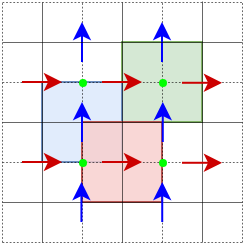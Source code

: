 <mxfile version="26.0.9" pages="2">
  <diagram id="qOIGzUAIzcFW7VjD5GIF" name="control_volume">
    <mxGraphModel dx="177" dy="126" grid="1" gridSize="10" guides="1" tooltips="1" connect="1" arrows="1" fold="1" page="1" pageScale="1" pageWidth="1390" pageHeight="360" math="0" shadow="0">
      <root>
        <mxCell id="0" />
        <mxCell id="1" parent="0" />
        <mxCell id="aQ4Ro0TlBogwRnAUDGnx-40" value="" style="rounded=0;whiteSpace=wrap;html=1;fillColor=#d5e8d4;strokeColor=#82b366;fillOpacity=100;" vertex="1" parent="1">
          <mxGeometry x="360" y="80" width="40" height="40" as="geometry" />
        </mxCell>
        <mxCell id="aQ4Ro0TlBogwRnAUDGnx-39" value="" style="rounded=0;whiteSpace=wrap;html=1;fillColor=#dae8fc;strokeColor=#6c8ebf;fillOpacity=80;" vertex="1" parent="1">
          <mxGeometry x="320" y="100" width="40" height="40" as="geometry" />
        </mxCell>
        <mxCell id="aQ4Ro0TlBogwRnAUDGnx-38" value="" style="rounded=0;whiteSpace=wrap;html=1;fillColor=#f8cecc;strokeColor=#b85450;fillOpacity=80;" vertex="1" parent="1">
          <mxGeometry x="340" y="120" width="40" height="40" as="geometry" />
        </mxCell>
        <mxCell id="aQ4Ro0TlBogwRnAUDGnx-1" value="" style="endArrow=none;dashed=1;html=1;rounded=0;strokeWidth=0.3;" edge="1" parent="1">
          <mxGeometry width="50" height="50" relative="1" as="geometry">
            <mxPoint x="300" y="140" as="sourcePoint" />
            <mxPoint x="420" y="140" as="targetPoint" />
          </mxGeometry>
        </mxCell>
        <mxCell id="aQ4Ro0TlBogwRnAUDGnx-2" value="" style="endArrow=none;html=1;rounded=0;strokeWidth=0.3;" edge="1" parent="1">
          <mxGeometry width="50" height="50" relative="1" as="geometry">
            <mxPoint x="300" y="120" as="sourcePoint" />
            <mxPoint x="420" y="120" as="targetPoint" />
          </mxGeometry>
        </mxCell>
        <mxCell id="aQ4Ro0TlBogwRnAUDGnx-3" value="" style="endArrow=none;html=1;rounded=0;strokeWidth=0.3;" edge="1" parent="1">
          <mxGeometry width="50" height="50" relative="1" as="geometry">
            <mxPoint x="300" y="160" as="sourcePoint" />
            <mxPoint x="420" y="160" as="targetPoint" />
          </mxGeometry>
        </mxCell>
        <mxCell id="aQ4Ro0TlBogwRnAUDGnx-4" value="" style="endArrow=none;html=1;rounded=0;strokeWidth=0.3;" edge="1" parent="1">
          <mxGeometry width="50" height="50" relative="1" as="geometry">
            <mxPoint x="320" y="60" as="sourcePoint" />
            <mxPoint x="320" y="180" as="targetPoint" />
          </mxGeometry>
        </mxCell>
        <mxCell id="aQ4Ro0TlBogwRnAUDGnx-5" value="" style="endArrow=none;html=1;rounded=0;strokeWidth=0.3;" edge="1" parent="1">
          <mxGeometry width="50" height="50" relative="1" as="geometry">
            <mxPoint x="360" y="60" as="sourcePoint" />
            <mxPoint x="360" y="180" as="targetPoint" />
          </mxGeometry>
        </mxCell>
        <mxCell id="aQ4Ro0TlBogwRnAUDGnx-6" value="" style="endArrow=none;dashed=1;html=1;rounded=0;strokeWidth=0.3;" edge="1" parent="1">
          <mxGeometry width="50" height="50" relative="1" as="geometry">
            <mxPoint x="340" y="180" as="sourcePoint" />
            <mxPoint x="340" y="60" as="targetPoint" />
          </mxGeometry>
        </mxCell>
        <mxCell id="aQ4Ro0TlBogwRnAUDGnx-7" value="" style="endArrow=classic;html=1;rounded=0;strokeColor=#CC0000;" edge="1" parent="1">
          <mxGeometry width="50" height="50" relative="1" as="geometry">
            <mxPoint x="310" y="140" as="sourcePoint" />
            <mxPoint x="330" y="140" as="targetPoint" />
          </mxGeometry>
        </mxCell>
        <mxCell id="aQ4Ro0TlBogwRnAUDGnx-8" value="" style="endArrow=classic;html=1;rounded=0;strokeColor=#CC0000;" edge="1" parent="1">
          <mxGeometry width="50" height="50" relative="1" as="geometry">
            <mxPoint x="350" y="140" as="sourcePoint" />
            <mxPoint x="370" y="140" as="targetPoint" />
          </mxGeometry>
        </mxCell>
        <mxCell id="aQ4Ro0TlBogwRnAUDGnx-9" value="" style="endArrow=classic;html=1;rounded=0;strokeColor=#0000FF;" edge="1" parent="1">
          <mxGeometry width="50" height="50" relative="1" as="geometry">
            <mxPoint x="340" y="90" as="sourcePoint" />
            <mxPoint x="340" y="70" as="targetPoint" />
          </mxGeometry>
        </mxCell>
        <mxCell id="aQ4Ro0TlBogwRnAUDGnx-10" value="" style="endArrow=classic;html=1;rounded=0;strokeColor=#0000FF;" edge="1" parent="1">
          <mxGeometry width="50" height="50" relative="1" as="geometry">
            <mxPoint x="340" y="130" as="sourcePoint" />
            <mxPoint x="340" y="110" as="targetPoint" />
          </mxGeometry>
        </mxCell>
        <mxCell id="aQ4Ro0TlBogwRnAUDGnx-11" value="" style="ellipse;whiteSpace=wrap;html=1;aspect=fixed;fillColor=#00FF00;strokeColor=#00FF00;" vertex="1" parent="1">
          <mxGeometry x="339" y="139" width="3" height="3" as="geometry" />
        </mxCell>
        <mxCell id="aQ4Ro0TlBogwRnAUDGnx-12" value="" style="endArrow=none;dashed=1;html=1;rounded=0;strokeWidth=0.3;" edge="1" parent="1">
          <mxGeometry width="50" height="50" relative="1" as="geometry">
            <mxPoint x="300" y="180" as="sourcePoint" />
            <mxPoint x="300" y="60" as="targetPoint" />
          </mxGeometry>
        </mxCell>
        <mxCell id="aQ4Ro0TlBogwRnAUDGnx-13" value="" style="endArrow=none;dashed=1;html=1;rounded=0;strokeWidth=0.3;" edge="1" parent="1">
          <mxGeometry width="50" height="50" relative="1" as="geometry">
            <mxPoint x="380" y="180" as="sourcePoint" />
            <mxPoint x="380" y="60" as="targetPoint" />
          </mxGeometry>
        </mxCell>
        <mxCell id="aQ4Ro0TlBogwRnAUDGnx-14" value="" style="endArrow=none;dashed=1;html=1;rounded=0;strokeWidth=0.3;" edge="1" parent="1">
          <mxGeometry width="50" height="50" relative="1" as="geometry">
            <mxPoint x="300" y="60" as="sourcePoint" />
            <mxPoint x="420" y="60" as="targetPoint" />
          </mxGeometry>
        </mxCell>
        <mxCell id="aQ4Ro0TlBogwRnAUDGnx-15" value="" style="endArrow=none;dashed=1;html=1;rounded=0;strokeWidth=0.3;" edge="1" parent="1">
          <mxGeometry width="50" height="50" relative="1" as="geometry">
            <mxPoint x="300" y="100" as="sourcePoint" />
            <mxPoint x="420" y="100" as="targetPoint" />
          </mxGeometry>
        </mxCell>
        <mxCell id="aQ4Ro0TlBogwRnAUDGnx-26" value="" style="endArrow=none;html=1;rounded=0;strokeWidth=0.3;" edge="1" parent="1">
          <mxGeometry width="50" height="50" relative="1" as="geometry">
            <mxPoint x="400" y="59.5" as="sourcePoint" />
            <mxPoint x="400" y="180" as="targetPoint" />
          </mxGeometry>
        </mxCell>
        <mxCell id="aQ4Ro0TlBogwRnAUDGnx-27" value="" style="endArrow=classic;html=1;rounded=0;strokeColor=#CC0000;" edge="1" parent="1">
          <mxGeometry width="50" height="50" relative="1" as="geometry">
            <mxPoint x="390" y="140.39" as="sourcePoint" />
            <mxPoint x="410" y="140.39" as="targetPoint" />
          </mxGeometry>
        </mxCell>
        <mxCell id="aQ4Ro0TlBogwRnAUDGnx-28" value="" style="ellipse;whiteSpace=wrap;html=1;aspect=fixed;fillColor=#00FF00;strokeColor=#00FF00;" vertex="1" parent="1">
          <mxGeometry x="379" y="139" width="3" height="3" as="geometry" />
        </mxCell>
        <mxCell id="aQ4Ro0TlBogwRnAUDGnx-29" value="" style="endArrow=classic;html=1;rounded=0;strokeColor=#0000FF;" edge="1" parent="1">
          <mxGeometry width="50" height="50" relative="1" as="geometry">
            <mxPoint x="380" y="90" as="sourcePoint" />
            <mxPoint x="380" y="70" as="targetPoint" />
          </mxGeometry>
        </mxCell>
        <mxCell id="aQ4Ro0TlBogwRnAUDGnx-30" value="" style="endArrow=classic;html=1;rounded=0;strokeColor=#0000FF;" edge="1" parent="1">
          <mxGeometry width="50" height="50" relative="1" as="geometry">
            <mxPoint x="380.39" y="130" as="sourcePoint" />
            <mxPoint x="380.39" y="110" as="targetPoint" />
          </mxGeometry>
        </mxCell>
        <mxCell id="aQ4Ro0TlBogwRnAUDGnx-31" value="" style="endArrow=none;dashed=1;html=1;rounded=0;strokeWidth=0.3;" edge="1" parent="1">
          <mxGeometry width="50" height="50" relative="1" as="geometry">
            <mxPoint x="420" y="180" as="sourcePoint" />
            <mxPoint x="420" y="59.5" as="targetPoint" />
          </mxGeometry>
        </mxCell>
        <mxCell id="aQ4Ro0TlBogwRnAUDGnx-32" value="" style="endArrow=classic;html=1;rounded=0;strokeColor=#CC0000;" edge="1" parent="1">
          <mxGeometry width="50" height="50" relative="1" as="geometry">
            <mxPoint x="310" y="100" as="sourcePoint" />
            <mxPoint x="330" y="100" as="targetPoint" />
          </mxGeometry>
        </mxCell>
        <mxCell id="aQ4Ro0TlBogwRnAUDGnx-33" value="" style="endArrow=classic;html=1;rounded=0;strokeColor=#CC0000;" edge="1" parent="1">
          <mxGeometry width="50" height="50" relative="1" as="geometry">
            <mxPoint x="350" y="100" as="sourcePoint" />
            <mxPoint x="370" y="100" as="targetPoint" />
          </mxGeometry>
        </mxCell>
        <mxCell id="aQ4Ro0TlBogwRnAUDGnx-34" value="" style="endArrow=classic;html=1;rounded=0;strokeColor=#CC0000;" edge="1" parent="1">
          <mxGeometry width="50" height="50" relative="1" as="geometry">
            <mxPoint x="390" y="100.39" as="sourcePoint" />
            <mxPoint x="410" y="100.39" as="targetPoint" />
          </mxGeometry>
        </mxCell>
        <mxCell id="aQ4Ro0TlBogwRnAUDGnx-35" value="" style="ellipse;whiteSpace=wrap;html=1;aspect=fixed;fillColor=#00FF00;strokeColor=#00FF00;" vertex="1" parent="1">
          <mxGeometry x="339" y="99" width="3" height="3" as="geometry" />
        </mxCell>
        <mxCell id="aQ4Ro0TlBogwRnAUDGnx-36" value="" style="ellipse;whiteSpace=wrap;html=1;aspect=fixed;fillColor=#00FF00;strokeColor=#00FF00;" vertex="1" parent="1">
          <mxGeometry x="379" y="99" width="3" height="3" as="geometry" />
        </mxCell>
        <mxCell id="aQ4Ro0TlBogwRnAUDGnx-37" value="" style="endArrow=none;html=1;rounded=0;strokeWidth=0.3;" edge="1" parent="1">
          <mxGeometry width="50" height="50" relative="1" as="geometry">
            <mxPoint x="300" y="80" as="sourcePoint" />
            <mxPoint x="420" y="80" as="targetPoint" />
          </mxGeometry>
        </mxCell>
        <mxCell id="aQ4Ro0TlBogwRnAUDGnx-42" value="" style="endArrow=none;dashed=1;html=1;rounded=0;strokeWidth=0.3;" edge="1" parent="1">
          <mxGeometry width="50" height="50" relative="1" as="geometry">
            <mxPoint x="300" y="180" as="sourcePoint" />
            <mxPoint x="420" y="180" as="targetPoint" />
          </mxGeometry>
        </mxCell>
        <mxCell id="aQ4Ro0TlBogwRnAUDGnx-43" value="" style="endArrow=classic;html=1;rounded=0;strokeColor=#0000FF;" edge="1" parent="1">
          <mxGeometry width="50" height="50" relative="1" as="geometry">
            <mxPoint x="339.72" y="170" as="sourcePoint" />
            <mxPoint x="339.72" y="150" as="targetPoint" />
          </mxGeometry>
        </mxCell>
        <mxCell id="aQ4Ro0TlBogwRnAUDGnx-44" value="" style="endArrow=classic;html=1;rounded=0;strokeColor=#0000FF;" edge="1" parent="1">
          <mxGeometry width="50" height="50" relative="1" as="geometry">
            <mxPoint x="380.11" y="170" as="sourcePoint" />
            <mxPoint x="380.11" y="150" as="targetPoint" />
          </mxGeometry>
        </mxCell>
      </root>
    </mxGraphModel>
  </diagram>
  <diagram name="u_grid" id="4s9TKoa6KT6RYETwxB4G">
    <mxGraphModel dx="272" dy="193" grid="1" gridSize="10" guides="1" tooltips="1" connect="1" arrows="1" fold="1" page="1" pageScale="1" pageWidth="1390" pageHeight="360" math="0" shadow="0">
      <root>
        <mxCell id="yorJfVh0kJ0Bfh7YAZNg-0" />
        <mxCell id="yorJfVh0kJ0Bfh7YAZNg-1" parent="yorJfVh0kJ0Bfh7YAZNg-0" />
        <mxCell id="EkK7eUQm3t-pUeyv8moK-10" value="" style="endArrow=none;dashed=1;html=1;rounded=0;strokeWidth=0.3;" parent="yorJfVh0kJ0Bfh7YAZNg-1" edge="1">
          <mxGeometry width="50" height="50" relative="1" as="geometry">
            <mxPoint x="300" y="140" as="sourcePoint" />
            <mxPoint x="460" y="140" as="targetPoint" />
          </mxGeometry>
        </mxCell>
        <mxCell id="EkK7eUQm3t-pUeyv8moK-0" value="" style="endArrow=none;html=1;rounded=0;strokeWidth=0.3;" parent="yorJfVh0kJ0Bfh7YAZNg-1" edge="1">
          <mxGeometry width="50" height="50" relative="1" as="geometry">
            <mxPoint x="300" y="120" as="sourcePoint" />
            <mxPoint x="460" y="120" as="targetPoint" />
          </mxGeometry>
        </mxCell>
        <mxCell id="EkK7eUQm3t-pUeyv8moK-1" value="" style="endArrow=none;html=1;rounded=0;strokeWidth=0.3;" parent="yorJfVh0kJ0Bfh7YAZNg-1" edge="1">
          <mxGeometry width="50" height="50" relative="1" as="geometry">
            <mxPoint x="300" y="160" as="sourcePoint" />
            <mxPoint x="460" y="160" as="targetPoint" />
          </mxGeometry>
        </mxCell>
        <mxCell id="EkK7eUQm3t-pUeyv8moK-2" value="" style="endArrow=none;html=1;rounded=0;strokeWidth=0.3;" parent="yorJfVh0kJ0Bfh7YAZNg-1" edge="1">
          <mxGeometry width="50" height="50" relative="1" as="geometry">
            <mxPoint x="320" y="40" as="sourcePoint" />
            <mxPoint x="320" y="200" as="targetPoint" />
          </mxGeometry>
        </mxCell>
        <mxCell id="EkK7eUQm3t-pUeyv8moK-3" value="" style="endArrow=none;html=1;rounded=0;strokeWidth=0.3;" parent="yorJfVh0kJ0Bfh7YAZNg-1" edge="1">
          <mxGeometry width="50" height="50" relative="1" as="geometry">
            <mxPoint x="360" y="40" as="sourcePoint" />
            <mxPoint x="360" y="200" as="targetPoint" />
          </mxGeometry>
        </mxCell>
        <mxCell id="EkK7eUQm3t-pUeyv8moK-4" value="" style="endArrow=none;dashed=1;html=1;rounded=0;strokeWidth=0.3;" parent="yorJfVh0kJ0Bfh7YAZNg-1" edge="1">
          <mxGeometry width="50" height="50" relative="1" as="geometry">
            <mxPoint x="340" y="200" as="sourcePoint" />
            <mxPoint x="340" y="40" as="targetPoint" />
          </mxGeometry>
        </mxCell>
        <mxCell id="EkK7eUQm3t-pUeyv8moK-6" value="" style="endArrow=classic;html=1;rounded=0;strokeColor=#CC0000;" parent="yorJfVh0kJ0Bfh7YAZNg-1" edge="1">
          <mxGeometry width="50" height="50" relative="1" as="geometry">
            <mxPoint x="390" y="140.41" as="sourcePoint" />
            <mxPoint x="410" y="140.41" as="targetPoint" />
          </mxGeometry>
        </mxCell>
        <mxCell id="EkK7eUQm3t-pUeyv8moK-7" value="" style="endArrow=classic;html=1;rounded=0;strokeColor=#CC0000;" parent="yorJfVh0kJ0Bfh7YAZNg-1" edge="1">
          <mxGeometry width="50" height="50" relative="1" as="geometry">
            <mxPoint x="350" y="140" as="sourcePoint" />
            <mxPoint x="370" y="140" as="targetPoint" />
          </mxGeometry>
        </mxCell>
        <mxCell id="EkK7eUQm3t-pUeyv8moK-13" value="" style="endArrow=none;dashed=1;html=1;rounded=0;strokeWidth=0.3;" parent="yorJfVh0kJ0Bfh7YAZNg-1" edge="1">
          <mxGeometry width="50" height="50" relative="1" as="geometry">
            <mxPoint x="300" y="200" as="sourcePoint" />
            <mxPoint x="300" y="40" as="targetPoint" />
          </mxGeometry>
        </mxCell>
        <mxCell id="EkK7eUQm3t-pUeyv8moK-14" value="" style="endArrow=none;dashed=1;html=1;rounded=0;strokeWidth=0.3;" parent="yorJfVh0kJ0Bfh7YAZNg-1" edge="1">
          <mxGeometry width="50" height="50" relative="1" as="geometry">
            <mxPoint x="380" y="200" as="sourcePoint" />
            <mxPoint x="380" y="40" as="targetPoint" />
          </mxGeometry>
        </mxCell>
        <mxCell id="EkK7eUQm3t-pUeyv8moK-15" value="" style="endArrow=none;dashed=1;html=1;rounded=0;strokeWidth=0.3;" parent="yorJfVh0kJ0Bfh7YAZNg-1" edge="1">
          <mxGeometry width="50" height="50" relative="1" as="geometry">
            <mxPoint x="300" y="180" as="sourcePoint" />
            <mxPoint x="460" y="180" as="targetPoint" />
          </mxGeometry>
        </mxCell>
        <mxCell id="EkK7eUQm3t-pUeyv8moK-16" value="" style="endArrow=none;dashed=1;html=1;rounded=0;strokeWidth=0.3;" parent="yorJfVh0kJ0Bfh7YAZNg-1" edge="1">
          <mxGeometry width="50" height="50" relative="1" as="geometry">
            <mxPoint x="300" y="100" as="sourcePoint" />
            <mxPoint x="460" y="100" as="targetPoint" />
          </mxGeometry>
        </mxCell>
        <mxCell id="ECVVcTKi_iceg_Oi6nhi-0" value="" style="endArrow=none;html=1;rounded=0;strokeWidth=0.3;" edge="1" parent="yorJfVh0kJ0Bfh7YAZNg-1">
          <mxGeometry width="50" height="50" relative="1" as="geometry">
            <mxPoint x="300" y="80" as="sourcePoint" />
            <mxPoint x="460" y="80" as="targetPoint" />
          </mxGeometry>
        </mxCell>
        <mxCell id="ECVVcTKi_iceg_Oi6nhi-1" value="" style="endArrow=none;dashed=1;html=1;rounded=0;strokeWidth=0.3;" edge="1" parent="yorJfVh0kJ0Bfh7YAZNg-1">
          <mxGeometry width="50" height="50" relative="1" as="geometry">
            <mxPoint x="300.5" y="60" as="sourcePoint" />
            <mxPoint x="460" y="60" as="targetPoint" />
          </mxGeometry>
        </mxCell>
        <mxCell id="ECVVcTKi_iceg_Oi6nhi-2" value="" style="endArrow=none;html=1;rounded=0;strokeWidth=0.3;" edge="1" parent="yorJfVh0kJ0Bfh7YAZNg-1">
          <mxGeometry width="50" height="50" relative="1" as="geometry">
            <mxPoint x="400" y="40" as="sourcePoint" />
            <mxPoint x="400" y="200" as="targetPoint" />
          </mxGeometry>
        </mxCell>
        <mxCell id="ECVVcTKi_iceg_Oi6nhi-3" value="" style="endArrow=none;dashed=1;html=1;rounded=0;strokeWidth=0.3;" edge="1" parent="yorJfVh0kJ0Bfh7YAZNg-1">
          <mxGeometry width="50" height="50" relative="1" as="geometry">
            <mxPoint x="420" y="200" as="sourcePoint" />
            <mxPoint x="420" y="40" as="targetPoint" />
          </mxGeometry>
        </mxCell>
        <mxCell id="ECVVcTKi_iceg_Oi6nhi-4" value="" style="endArrow=classic;html=1;rounded=0;strokeColor=#CC0000;" edge="1" parent="yorJfVh0kJ0Bfh7YAZNg-1">
          <mxGeometry width="50" height="50" relative="1" as="geometry">
            <mxPoint x="390" y="100.41" as="sourcePoint" />
            <mxPoint x="410" y="100.41" as="targetPoint" />
          </mxGeometry>
        </mxCell>
        <mxCell id="ECVVcTKi_iceg_Oi6nhi-5" value="" style="endArrow=classic;html=1;rounded=0;strokeColor=#CC0000;" edge="1" parent="yorJfVh0kJ0Bfh7YAZNg-1">
          <mxGeometry width="50" height="50" relative="1" as="geometry">
            <mxPoint x="350" y="100" as="sourcePoint" />
            <mxPoint x="370" y="100" as="targetPoint" />
          </mxGeometry>
        </mxCell>
        <mxCell id="ECVVcTKi_iceg_Oi6nhi-6" value="" style="endArrow=none;html=1;rounded=0;strokeWidth=0.3;" edge="1" parent="yorJfVh0kJ0Bfh7YAZNg-1">
          <mxGeometry width="50" height="50" relative="1" as="geometry">
            <mxPoint x="300" y="40" as="sourcePoint" />
            <mxPoint x="460" y="40" as="targetPoint" />
          </mxGeometry>
        </mxCell>
        <mxCell id="ECVVcTKi_iceg_Oi6nhi-7" value="" style="endArrow=none;html=1;rounded=0;strokeWidth=0.3;" edge="1" parent="yorJfVh0kJ0Bfh7YAZNg-1">
          <mxGeometry width="50" height="50" relative="1" as="geometry">
            <mxPoint x="440" y="40" as="sourcePoint" />
            <mxPoint x="440" y="200" as="targetPoint" />
          </mxGeometry>
        </mxCell>
        <mxCell id="ECVVcTKi_iceg_Oi6nhi-8" value="" style="endArrow=classic;html=1;rounded=0;strokeColor=#CC0000;" edge="1" parent="yorJfVh0kJ0Bfh7YAZNg-1">
          <mxGeometry width="50" height="50" relative="1" as="geometry">
            <mxPoint x="310" y="140" as="sourcePoint" />
            <mxPoint x="330" y="140" as="targetPoint" />
          </mxGeometry>
        </mxCell>
        <mxCell id="ECVVcTKi_iceg_Oi6nhi-9" value="" style="endArrow=classic;html=1;rounded=0;strokeColor=#CC0000;" edge="1" parent="yorJfVh0kJ0Bfh7YAZNg-1">
          <mxGeometry width="50" height="50" relative="1" as="geometry">
            <mxPoint x="310" y="100" as="sourcePoint" />
            <mxPoint x="330" y="100" as="targetPoint" />
          </mxGeometry>
        </mxCell>
        <mxCell id="ECVVcTKi_iceg_Oi6nhi-10" value="" style="endArrow=none;dashed=1;html=1;rounded=0;strokeWidth=0.3;" edge="1" parent="yorJfVh0kJ0Bfh7YAZNg-1">
          <mxGeometry width="50" height="50" relative="1" as="geometry">
            <mxPoint x="460" y="200" as="sourcePoint" />
            <mxPoint x="460" y="40" as="targetPoint" />
          </mxGeometry>
        </mxCell>
        <mxCell id="ECVVcTKi_iceg_Oi6nhi-11" value="" style="endArrow=classic;html=1;rounded=0;strokeColor=#CC0000;" edge="1" parent="yorJfVh0kJ0Bfh7YAZNg-1">
          <mxGeometry width="50" height="50" relative="1" as="geometry">
            <mxPoint x="430" y="140" as="sourcePoint" />
            <mxPoint x="450" y="140" as="targetPoint" />
          </mxGeometry>
        </mxCell>
        <mxCell id="ECVVcTKi_iceg_Oi6nhi-12" value="" style="endArrow=classic;html=1;rounded=0;strokeColor=#CC0000;" edge="1" parent="yorJfVh0kJ0Bfh7YAZNg-1">
          <mxGeometry width="50" height="50" relative="1" as="geometry">
            <mxPoint x="430" y="100" as="sourcePoint" />
            <mxPoint x="450" y="100" as="targetPoint" />
          </mxGeometry>
        </mxCell>
        <mxCell id="ECVVcTKi_iceg_Oi6nhi-13" value="" style="endArrow=classic;html=1;rounded=0;strokeColor=#CC0000;" edge="1" parent="yorJfVh0kJ0Bfh7YAZNg-1">
          <mxGeometry width="50" height="50" relative="1" as="geometry">
            <mxPoint x="390" y="60.41" as="sourcePoint" />
            <mxPoint x="410" y="60.41" as="targetPoint" />
          </mxGeometry>
        </mxCell>
        <mxCell id="ECVVcTKi_iceg_Oi6nhi-14" value="" style="endArrow=classic;html=1;rounded=0;strokeColor=#CC0000;" edge="1" parent="yorJfVh0kJ0Bfh7YAZNg-1">
          <mxGeometry width="50" height="50" relative="1" as="geometry">
            <mxPoint x="350" y="60" as="sourcePoint" />
            <mxPoint x="370" y="60" as="targetPoint" />
          </mxGeometry>
        </mxCell>
        <mxCell id="ECVVcTKi_iceg_Oi6nhi-15" value="" style="endArrow=classic;html=1;rounded=0;strokeColor=#CC0000;" edge="1" parent="yorJfVh0kJ0Bfh7YAZNg-1">
          <mxGeometry width="50" height="50" relative="1" as="geometry">
            <mxPoint x="310" y="60" as="sourcePoint" />
            <mxPoint x="330" y="60" as="targetPoint" />
          </mxGeometry>
        </mxCell>
        <mxCell id="ECVVcTKi_iceg_Oi6nhi-16" value="" style="endArrow=classic;html=1;rounded=0;strokeColor=#CC0000;" edge="1" parent="yorJfVh0kJ0Bfh7YAZNg-1">
          <mxGeometry width="50" height="50" relative="1" as="geometry">
            <mxPoint x="430" y="60" as="sourcePoint" />
            <mxPoint x="450" y="60" as="targetPoint" />
          </mxGeometry>
        </mxCell>
        <mxCell id="ECVVcTKi_iceg_Oi6nhi-17" value="" style="endArrow=none;html=1;rounded=0;strokeWidth=0.3;" edge="1" parent="yorJfVh0kJ0Bfh7YAZNg-1">
          <mxGeometry width="50" height="50" relative="1" as="geometry">
            <mxPoint x="300" y="200" as="sourcePoint" />
            <mxPoint x="460" y="200" as="targetPoint" />
          </mxGeometry>
        </mxCell>
        <mxCell id="ECVVcTKi_iceg_Oi6nhi-18" value="" style="endArrow=classic;html=1;rounded=0;strokeColor=#CC0000;" edge="1" parent="yorJfVh0kJ0Bfh7YAZNg-1">
          <mxGeometry width="50" height="50" relative="1" as="geometry">
            <mxPoint x="390" y="180.41" as="sourcePoint" />
            <mxPoint x="410" y="180.41" as="targetPoint" />
          </mxGeometry>
        </mxCell>
        <mxCell id="ECVVcTKi_iceg_Oi6nhi-19" value="" style="endArrow=classic;html=1;rounded=0;strokeColor=#CC0000;" edge="1" parent="yorJfVh0kJ0Bfh7YAZNg-1">
          <mxGeometry width="50" height="50" relative="1" as="geometry">
            <mxPoint x="350" y="180" as="sourcePoint" />
            <mxPoint x="370" y="180" as="targetPoint" />
          </mxGeometry>
        </mxCell>
        <mxCell id="ECVVcTKi_iceg_Oi6nhi-20" value="" style="endArrow=classic;html=1;rounded=0;strokeColor=#CC0000;" edge="1" parent="yorJfVh0kJ0Bfh7YAZNg-1">
          <mxGeometry width="50" height="50" relative="1" as="geometry">
            <mxPoint x="310" y="180" as="sourcePoint" />
            <mxPoint x="330" y="180" as="targetPoint" />
          </mxGeometry>
        </mxCell>
        <mxCell id="ECVVcTKi_iceg_Oi6nhi-21" value="" style="endArrow=classic;html=1;rounded=0;strokeColor=#CC0000;" edge="1" parent="yorJfVh0kJ0Bfh7YAZNg-1">
          <mxGeometry width="50" height="50" relative="1" as="geometry">
            <mxPoint x="430" y="180" as="sourcePoint" />
            <mxPoint x="450" y="180" as="targetPoint" />
          </mxGeometry>
        </mxCell>
      </root>
    </mxGraphModel>
  </diagram>
</mxfile>
